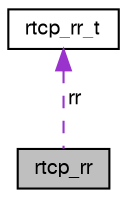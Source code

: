 digraph "rtcp_rr"
{
 // LATEX_PDF_SIZE
  bgcolor="transparent";
  edge [fontname="FreeSans",fontsize="10",labelfontname="FreeSans",labelfontsize="10"];
  node [fontname="FreeSans",fontsize="10",shape=record];
  Node1 [label="rtcp_rr",height=0.2,width=0.4,color="black", fillcolor="grey75", style="filled", fontcolor="black",tooltip=" "];
  Node2 -> Node1 [dir="back",color="darkorchid3",fontsize="10",style="dashed",label=" rr" ,fontname="FreeSans"];
  Node2 [label="rtcp_rr_t",height=0.2,width=0.4,color="black",URL="$a02140.html",tooltip="Reception report block."];
}
